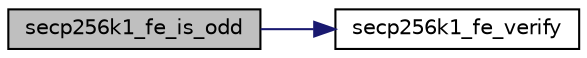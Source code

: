 digraph "secp256k1_fe_is_odd"
{
  edge [fontname="Helvetica",fontsize="10",labelfontname="Helvetica",labelfontsize="10"];
  node [fontname="Helvetica",fontsize="10",shape=record];
  rankdir="LR";
  Node23 [label="secp256k1_fe_is_odd",height=0.2,width=0.4,color="black", fillcolor="grey75", style="filled", fontcolor="black"];
  Node23 -> Node24 [color="midnightblue",fontsize="10",style="solid",fontname="Helvetica"];
  Node24 [label="secp256k1_fe_verify",height=0.2,width=0.4,color="black", fillcolor="white", style="filled",URL="$d7/dfb/field__10x26__impl_8h.html#a52fb44274d87bef8800379942f4424a1"];
}
